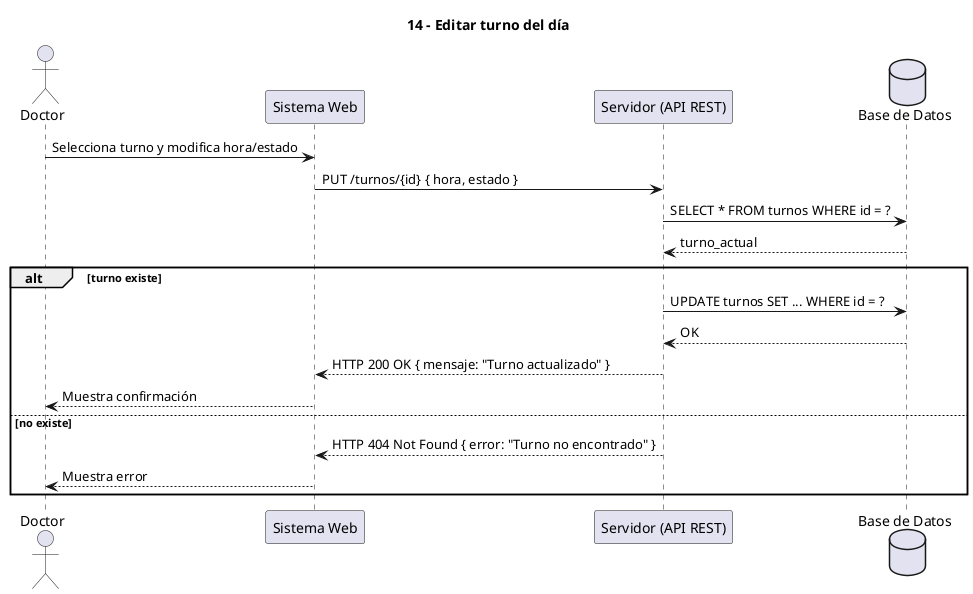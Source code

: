 @startuml
' Diagrama 14 - Editar turno del día
title 14 - Editar turno del día
actor Doctor
participant "Sistema Web" as Web
participant "Servidor (API REST)" as Server
database "Base de Datos" as DB

Doctor -> Web : Selecciona turno y modifica hora/estado
Web -> Server : PUT /turnos/{id} { hora, estado }
Server -> DB : SELECT * FROM turnos WHERE id = ?
DB --> Server : turno_actual
alt turno existe
  Server -> DB : UPDATE turnos SET ... WHERE id = ?
  DB --> Server : OK
  Server --> Web : HTTP 200 OK { mensaje: "Turno actualizado" }
  Web --> Doctor : Muestra confirmación
else no existe
  Server --> Web : HTTP 404 Not Found { error: "Turno no encontrado" }
  Web --> Doctor : Muestra error
end
@enduml